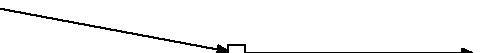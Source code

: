 input boxes

 
prologues := 1;
% TeX-style name for Times-Roman
defaultfont := "rptmr";

u := 1.5cm;
vu := 32pt;  % vertical unit

def starttool(expr toolname) =
  z0 = (0,0);
  x1-x0 = x2-x1 = 2u;
  y0 = y1 = y2;

  boxit.tool(toolname);
  tool.c = z1;
  drawboxed(tool);
enddef;

beginfig(1);
  starttool("autoheader");

  x0t = x1t = x0;
  (y0t + y1t)/2 = y0;
  y1t - y0t = 1vu;

  label.lft("starconf.m4", z1t);
  label.lft("configure.ac", z0t);
  drawarrow (z0t--tool.c) cutafter bpath tool;
  drawarrow (z1t--tool.c) cutafter bpath tool;

  drawarrow (tool.c--z2) cutbefore bpath tool;
  label.rt("config.h.in", z2);
endfig;

beginfig(2);
  starttool("autoconf");

  x0t = x1t = x0;
  (y0t + y1t)/2 = y0;
  y1t - y0t = 1vu;

  label.lft("starconf.m4", z1t);
  label.lft("configure.ac", z0t);
  drawarrow (z0t--tool.c) cutafter bpath tool;
  drawarrow (z1t--tool.c) cutafter bpath tool;

  drawarrow (tool.c--z2) cutbefore bpath tool;
  label.rt("configure", z2);
endfig;

beginfig(3);
  starttool("automake");

  x0t = x1t = x0;
  (y0t + y1t)/2 = y0;
  y1t - y0t = 1vu;

  label.lft("configure.ac", z1t);
  label.lft("Makefile.am",  z0t);
  drawarrow (z0t--tool.c) cutafter bpath tool;
  drawarrow (z1t--tool.c) cutafter bpath tool;

  drawarrow (tool.c--z2) cutbefore bpath tool;
  label.rt("Makefile.in", z2);
endfig;

beginfig(4);
  starttool("./configure");

  x0in = x1in = x2in = x0;
  (y0in + y1in + y2in)/3 = y0;
  y1in-y0in = y2in-y1in = 1vu;

  x4 = x1;
  y4 - y1 = 2vu;

  label.lft("Makefile.in", z2in);
  label.lft("config.h.in", z1in);
  label.lft("...others.in...", z0in);
  drawarrow (z0in--tool.c) cutafter bpath tool;
  drawarrow (z1in--tool.c) cutafter bpath tool;
  drawarrow (z2in--tool.c) cutafter bpath tool;

  label.top("(System)", z4);
  drawarrow (z4--tool.c) cutafter bpath tool;

  x0o = x1o = x2o = x2;
  (y0o + y1o + y2o)/3 = y2;
  y1o-y0o = y2o-y1o = 1vu;

  drawarrow (tool.c--z0o) cutbefore bpath tool;
  drawarrow (tool.c--z1o) cutbefore bpath tool;
  drawarrow (tool.c--z2o) cutbefore bpath tool;
  label.rt("Makefile", z2o);
  label.rt("config.h", z1o);
  label.rt("...others...", z0o);
endfig;

% see metapost manual, example 52
vardef cuta(suffix a,b) expr p =
  drawarrow p cutbefore bpath.a cutafter bpath.b;
  point .5*length p of p
enddef;

beginfig(5);
  numeric hsep, vsep;
  vsep = 2cm;

  y1 = y2 = (y3+y4)/2;
  y3-y4 = y5-y6 = vsep;
  y4 = (y5+y6)/2;
  x2-x1 = x4-x2 = x6-x4 = hsep;
  x3 = x4;
  x5 = x6;
  x6-x1 = 10cm;                 % specifies hsep

  boxit.a("c:r:a");
  boxit.b("c:r+1:a");
  boxit.c("c+1:0:a+1");
  boxit.d("c+1:0:0");

  circleit.qa("i/f unchanged?");  qa.dx=qa.dy;
  circleit.qb("i/f compatible?"); qb.dx=qb.dy;

  a.c = z1;
  qa.c = z2;
  b.c = z3;
  qb.c = z4;
  c.c = z5;
  d.c = z6;

  drawboxed(a,b,c,d,qa,qb);

  drawarrow a.c..qa.c cutbefore bpath.a cutafter bpath.qa;
  label.top("yes", cuta(qa,b)  qa.c..b.c);
  label.bot("no",  cuta(qa,qb) qa.c..qb.c);
  label.top("yes", cuta(qb,c)  qb.c..c.c);
  label.bot("no",  cuta(qb,d)  qb.c..d.c);
endfig;
    
end
